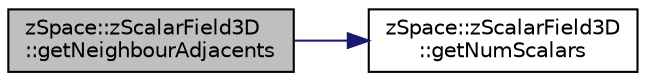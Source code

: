 digraph "zSpace::zScalarField3D::getNeighbourAdjacents"
{
  edge [fontname="Helvetica",fontsize="10",labelfontname="Helvetica",labelfontsize="10"];
  node [fontname="Helvetica",fontsize="10",shape=record];
  rankdir="LR";
  Node22 [label="zSpace::zScalarField3D\l::getNeighbourAdjacents",height=0.2,width=0.4,color="black", fillcolor="grey75", style="filled", fontcolor="black"];
  Node22 -> Node23 [color="midnightblue",fontsize="10",style="solid",fontname="Helvetica"];
  Node23 [label="zSpace::zScalarField3D\l::getNumScalars",height=0.2,width=0.4,color="black", fillcolor="white", style="filled",URL="$classz_space_1_1z_scalar_field3_d.html#a723f9fc9ca4fc1b5f9fc716d7d266b8e",tooltip="This method retruns the number of scalars in the field. "];
}
